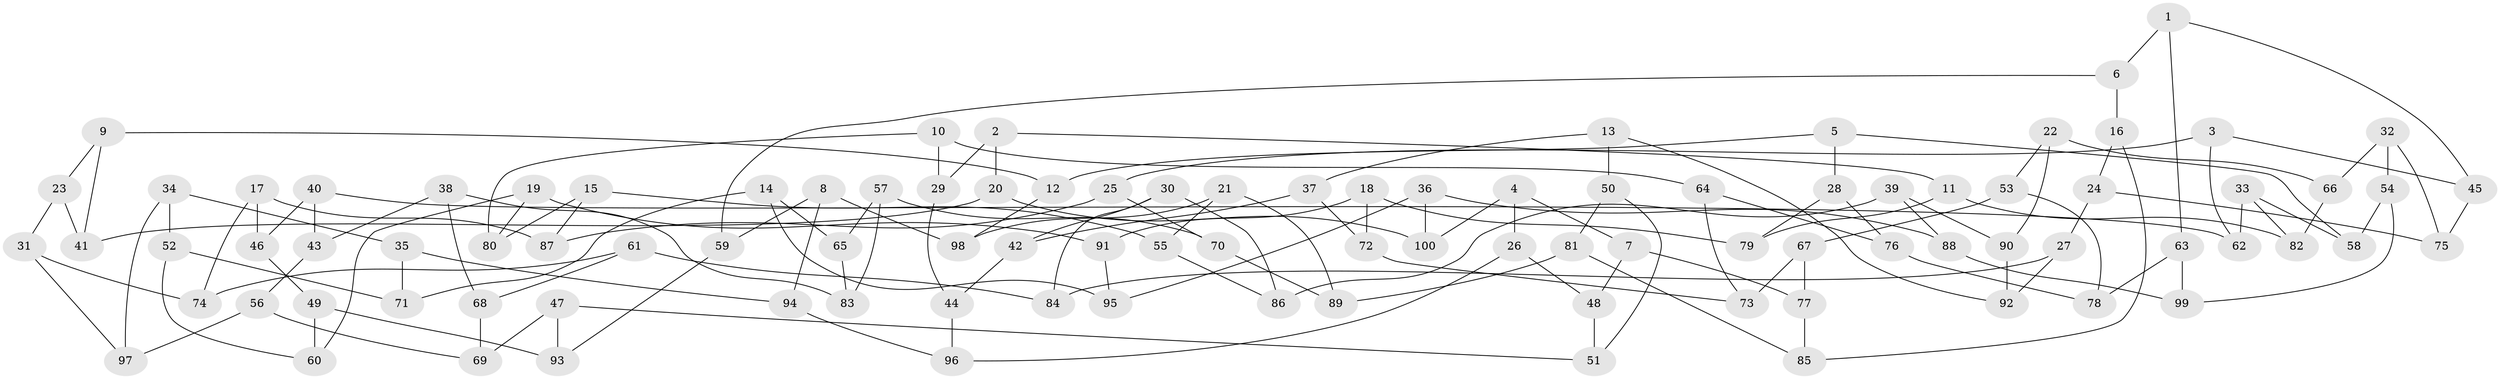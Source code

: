 // Generated by graph-tools (version 1.1) at 2025/11/02/21/25 10:11:15]
// undirected, 100 vertices, 150 edges
graph export_dot {
graph [start="1"]
  node [color=gray90,style=filled];
  1;
  2;
  3;
  4;
  5;
  6;
  7;
  8;
  9;
  10;
  11;
  12;
  13;
  14;
  15;
  16;
  17;
  18;
  19;
  20;
  21;
  22;
  23;
  24;
  25;
  26;
  27;
  28;
  29;
  30;
  31;
  32;
  33;
  34;
  35;
  36;
  37;
  38;
  39;
  40;
  41;
  42;
  43;
  44;
  45;
  46;
  47;
  48;
  49;
  50;
  51;
  52;
  53;
  54;
  55;
  56;
  57;
  58;
  59;
  60;
  61;
  62;
  63;
  64;
  65;
  66;
  67;
  68;
  69;
  70;
  71;
  72;
  73;
  74;
  75;
  76;
  77;
  78;
  79;
  80;
  81;
  82;
  83;
  84;
  85;
  86;
  87;
  88;
  89;
  90;
  91;
  92;
  93;
  94;
  95;
  96;
  97;
  98;
  99;
  100;
  1 -- 63;
  1 -- 45;
  1 -- 6;
  2 -- 11;
  2 -- 29;
  2 -- 20;
  3 -- 25;
  3 -- 62;
  3 -- 45;
  4 -- 26;
  4 -- 100;
  4 -- 7;
  5 -- 58;
  5 -- 12;
  5 -- 28;
  6 -- 16;
  6 -- 59;
  7 -- 48;
  7 -- 77;
  8 -- 98;
  8 -- 94;
  8 -- 59;
  9 -- 12;
  9 -- 41;
  9 -- 23;
  10 -- 80;
  10 -- 29;
  10 -- 64;
  11 -- 79;
  11 -- 82;
  12 -- 98;
  13 -- 50;
  13 -- 92;
  13 -- 37;
  14 -- 95;
  14 -- 65;
  14 -- 71;
  15 -- 80;
  15 -- 87;
  15 -- 55;
  16 -- 24;
  16 -- 85;
  17 -- 74;
  17 -- 46;
  17 -- 87;
  18 -- 91;
  18 -- 72;
  18 -- 79;
  19 -- 60;
  19 -- 80;
  19 -- 91;
  20 -- 100;
  20 -- 41;
  21 -- 98;
  21 -- 55;
  21 -- 89;
  22 -- 66;
  22 -- 90;
  22 -- 53;
  23 -- 31;
  23 -- 41;
  24 -- 27;
  24 -- 75;
  25 -- 70;
  25 -- 87;
  26 -- 96;
  26 -- 48;
  27 -- 92;
  27 -- 84;
  28 -- 76;
  28 -- 79;
  29 -- 44;
  30 -- 42;
  30 -- 86;
  30 -- 84;
  31 -- 97;
  31 -- 74;
  32 -- 75;
  32 -- 66;
  32 -- 54;
  33 -- 58;
  33 -- 62;
  33 -- 82;
  34 -- 52;
  34 -- 35;
  34 -- 97;
  35 -- 94;
  35 -- 71;
  36 -- 100;
  36 -- 95;
  36 -- 88;
  37 -- 42;
  37 -- 72;
  38 -- 43;
  38 -- 83;
  38 -- 68;
  39 -- 86;
  39 -- 88;
  39 -- 90;
  40 -- 43;
  40 -- 62;
  40 -- 46;
  42 -- 44;
  43 -- 56;
  44 -- 96;
  45 -- 75;
  46 -- 49;
  47 -- 51;
  47 -- 93;
  47 -- 69;
  48 -- 51;
  49 -- 93;
  49 -- 60;
  50 -- 51;
  50 -- 81;
  52 -- 60;
  52 -- 71;
  53 -- 78;
  53 -- 67;
  54 -- 99;
  54 -- 58;
  55 -- 86;
  56 -- 97;
  56 -- 69;
  57 -- 70;
  57 -- 83;
  57 -- 65;
  59 -- 93;
  61 -- 68;
  61 -- 84;
  61 -- 74;
  63 -- 99;
  63 -- 78;
  64 -- 76;
  64 -- 73;
  65 -- 83;
  66 -- 82;
  67 -- 73;
  67 -- 77;
  68 -- 69;
  70 -- 89;
  72 -- 73;
  76 -- 78;
  77 -- 85;
  81 -- 89;
  81 -- 85;
  88 -- 99;
  90 -- 92;
  91 -- 95;
  94 -- 96;
}

